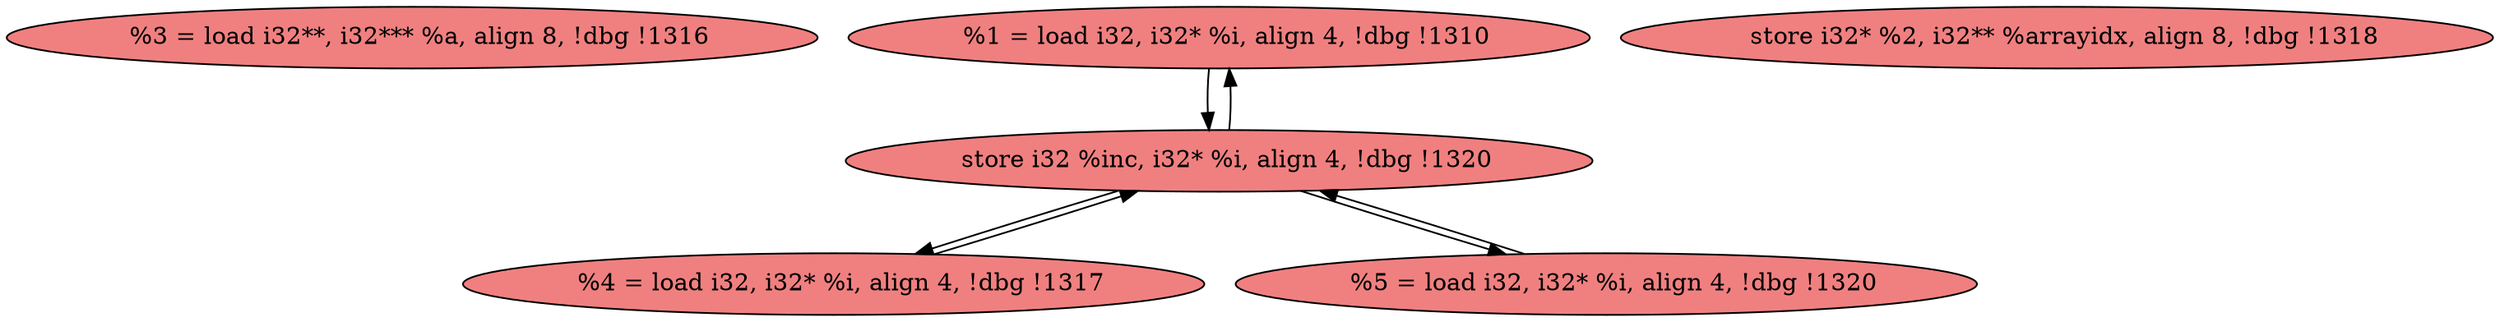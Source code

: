 
digraph G {


node1445 [fillcolor=lightcoral,label="  %3 = load i32**, i32*** %a, align 8, !dbg !1316",shape=ellipse,style=filled ]
node1444 [fillcolor=lightcoral,label="  %1 = load i32, i32* %i, align 4, !dbg !1310",shape=ellipse,style=filled ]
node1442 [fillcolor=lightcoral,label="  store i32* %2, i32** %arrayidx, align 8, !dbg !1318",shape=ellipse,style=filled ]
node1440 [fillcolor=lightcoral,label="  store i32 %inc, i32* %i, align 4, !dbg !1320",shape=ellipse,style=filled ]
node1443 [fillcolor=lightcoral,label="  %4 = load i32, i32* %i, align 4, !dbg !1317",shape=ellipse,style=filled ]
node1441 [fillcolor=lightcoral,label="  %5 = load i32, i32* %i, align 4, !dbg !1320",shape=ellipse,style=filled ]

node1440->node1443 [ ]
node1443->node1440 [ ]
node1441->node1440 [ ]
node1440->node1441 [ ]
node1444->node1440 [ ]
node1440->node1444 [ ]


}
